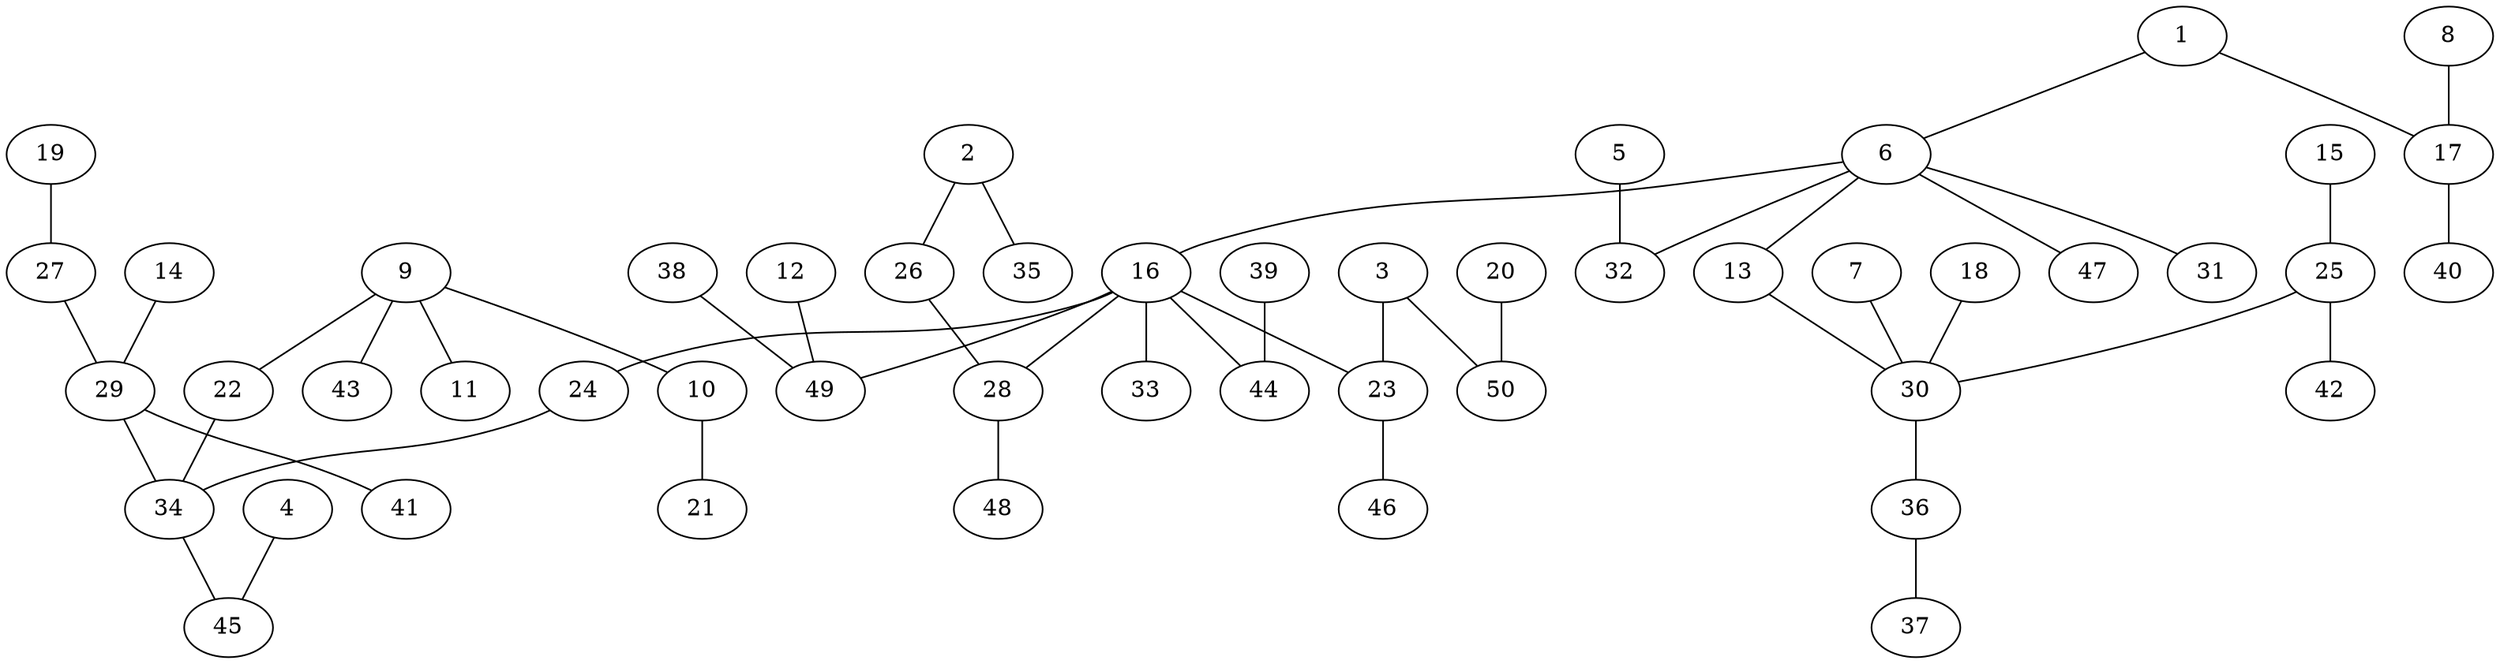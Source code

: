 graph arbol_dijkstra_G_1 {
    1;
    6;
    16;
    17;
    24;
    49;
    28;
    32;
    40;
    38;
    26;
    44;
    34;
    13;
    30;
    23;
    45;
    22;
    3;
    9;
    47;
    36;
    12;
    8;
    46;
    29;
    39;
    50;
    7;
    31;
    4;
    43;
    48;
    2;
    18;
    35;
    25;
    27;
    33;
    37;
    11;
    10;
    41;
    21;
    19;
    15;
    42;
    14;
    5;
    20;
    2 -- 26;
    3 -- 23;
    4 -- 45;
    5 -- 32;
    1 -- 6;
    7 -- 30;
    8 -- 17;
    9 -- 22;
    9 -- 10;
    9 -- 11;
    12 -- 49;
    6 -- 13;
    14 -- 29;
    15 -- 25;
    6 -- 16;
    1 -- 17;
    18 -- 30;
    19 -- 27;
    20 -- 50;
    10 -- 21;
    22 -- 34;
    16 -- 23;
    16 -- 24;
    25 -- 30;
    26 -- 28;
    27 -- 29;
    16 -- 28;
    29 -- 34;
    13 -- 30;
    6 -- 31;
    6 -- 32;
    16 -- 33;
    24 -- 34;
    2 -- 35;
    30 -- 36;
    36 -- 37;
    38 -- 49;
    39 -- 44;
    17 -- 40;
    29 -- 41;
    25 -- 42;
    9 -- 43;
    16 -- 44;
    34 -- 45;
    23 -- 46;
    6 -- 47;
    28 -- 48;
    16 -- 49;
    3 -- 50;
}